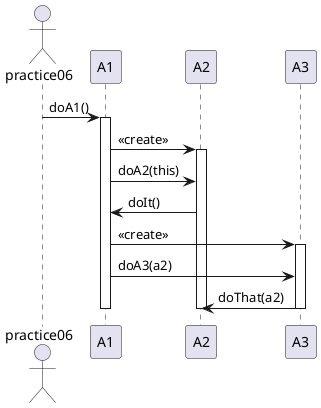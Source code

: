 @startuml
actor practice06
participant A1
participant A2
participant A3

practice06 -> A1: doA1()
activate A1
A1 -> A2: <<create>>
activate A2
A1 -> A2: doA2(this)
A2 -> A1: doIt()
A1 -> A3: <<create>>
activate A3
A1 -> A3: doA3(a2)
A3 -> A2: doThat(a2)
deactivate A3
deactivate A2
deactivate A1
@enduml